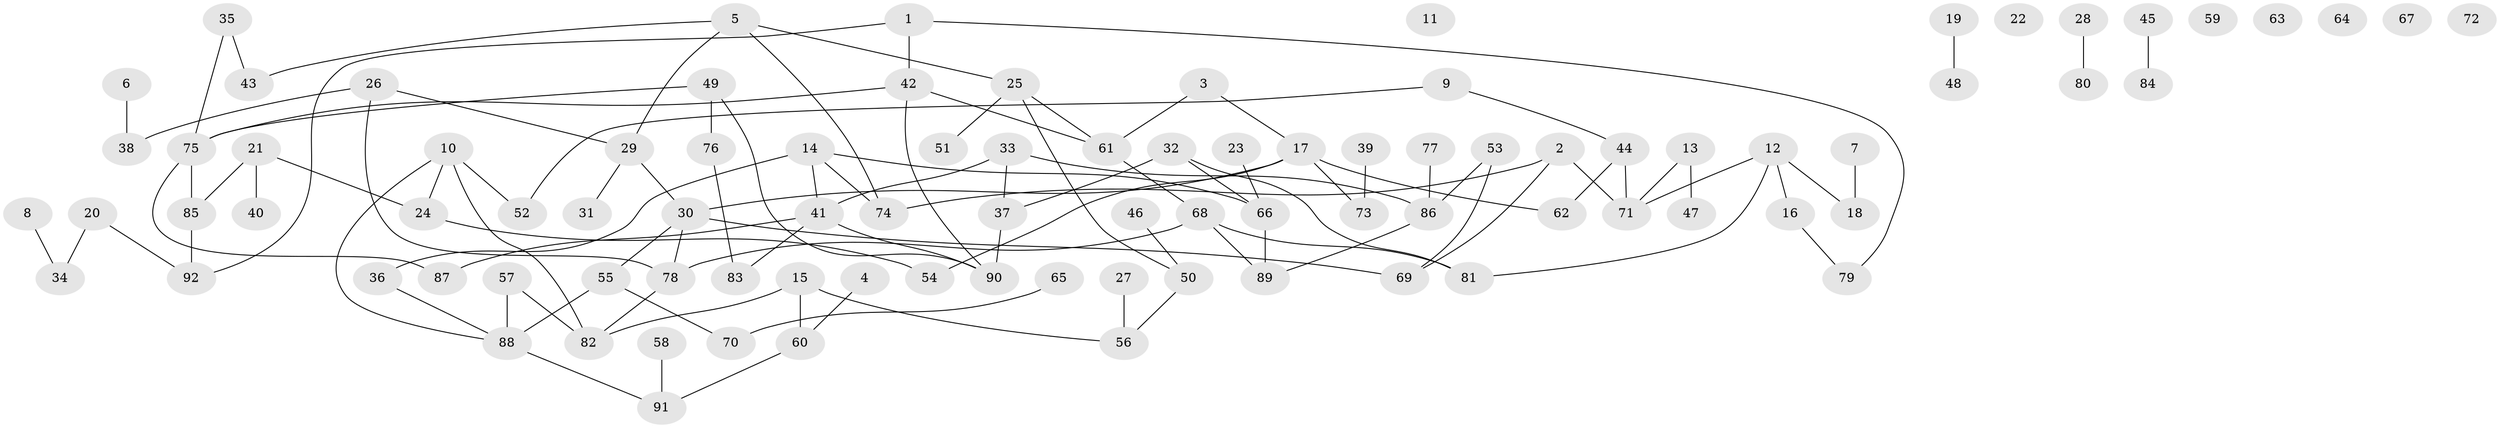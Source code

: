 // Generated by graph-tools (version 1.1) at 2025/40/03/09/25 04:40:52]
// undirected, 92 vertices, 108 edges
graph export_dot {
graph [start="1"]
  node [color=gray90,style=filled];
  1;
  2;
  3;
  4;
  5;
  6;
  7;
  8;
  9;
  10;
  11;
  12;
  13;
  14;
  15;
  16;
  17;
  18;
  19;
  20;
  21;
  22;
  23;
  24;
  25;
  26;
  27;
  28;
  29;
  30;
  31;
  32;
  33;
  34;
  35;
  36;
  37;
  38;
  39;
  40;
  41;
  42;
  43;
  44;
  45;
  46;
  47;
  48;
  49;
  50;
  51;
  52;
  53;
  54;
  55;
  56;
  57;
  58;
  59;
  60;
  61;
  62;
  63;
  64;
  65;
  66;
  67;
  68;
  69;
  70;
  71;
  72;
  73;
  74;
  75;
  76;
  77;
  78;
  79;
  80;
  81;
  82;
  83;
  84;
  85;
  86;
  87;
  88;
  89;
  90;
  91;
  92;
  1 -- 42;
  1 -- 79;
  1 -- 92;
  2 -- 69;
  2 -- 71;
  2 -- 74;
  3 -- 17;
  3 -- 61;
  4 -- 60;
  5 -- 25;
  5 -- 29;
  5 -- 43;
  5 -- 74;
  6 -- 38;
  7 -- 18;
  8 -- 34;
  9 -- 44;
  9 -- 52;
  10 -- 24;
  10 -- 52;
  10 -- 82;
  10 -- 88;
  12 -- 16;
  12 -- 18;
  12 -- 71;
  12 -- 81;
  13 -- 47;
  13 -- 71;
  14 -- 36;
  14 -- 41;
  14 -- 66;
  14 -- 74;
  15 -- 56;
  15 -- 60;
  15 -- 82;
  16 -- 79;
  17 -- 30;
  17 -- 54;
  17 -- 62;
  17 -- 73;
  19 -- 48;
  20 -- 34;
  20 -- 92;
  21 -- 24;
  21 -- 40;
  21 -- 85;
  23 -- 66;
  24 -- 54;
  25 -- 50;
  25 -- 51;
  25 -- 61;
  26 -- 29;
  26 -- 38;
  26 -- 78;
  27 -- 56;
  28 -- 80;
  29 -- 30;
  29 -- 31;
  30 -- 55;
  30 -- 69;
  30 -- 78;
  32 -- 37;
  32 -- 66;
  32 -- 81;
  33 -- 37;
  33 -- 41;
  33 -- 86;
  35 -- 43;
  35 -- 75;
  36 -- 88;
  37 -- 90;
  39 -- 73;
  41 -- 83;
  41 -- 87;
  41 -- 90;
  42 -- 61;
  42 -- 75;
  42 -- 90;
  44 -- 62;
  44 -- 71;
  45 -- 84;
  46 -- 50;
  49 -- 75;
  49 -- 76;
  49 -- 90;
  50 -- 56;
  53 -- 69;
  53 -- 86;
  55 -- 70;
  55 -- 88;
  57 -- 82;
  57 -- 88;
  58 -- 91;
  60 -- 91;
  61 -- 68;
  65 -- 70;
  66 -- 89;
  68 -- 78;
  68 -- 81;
  68 -- 89;
  75 -- 85;
  75 -- 87;
  76 -- 83;
  77 -- 86;
  78 -- 82;
  85 -- 92;
  86 -- 89;
  88 -- 91;
}
